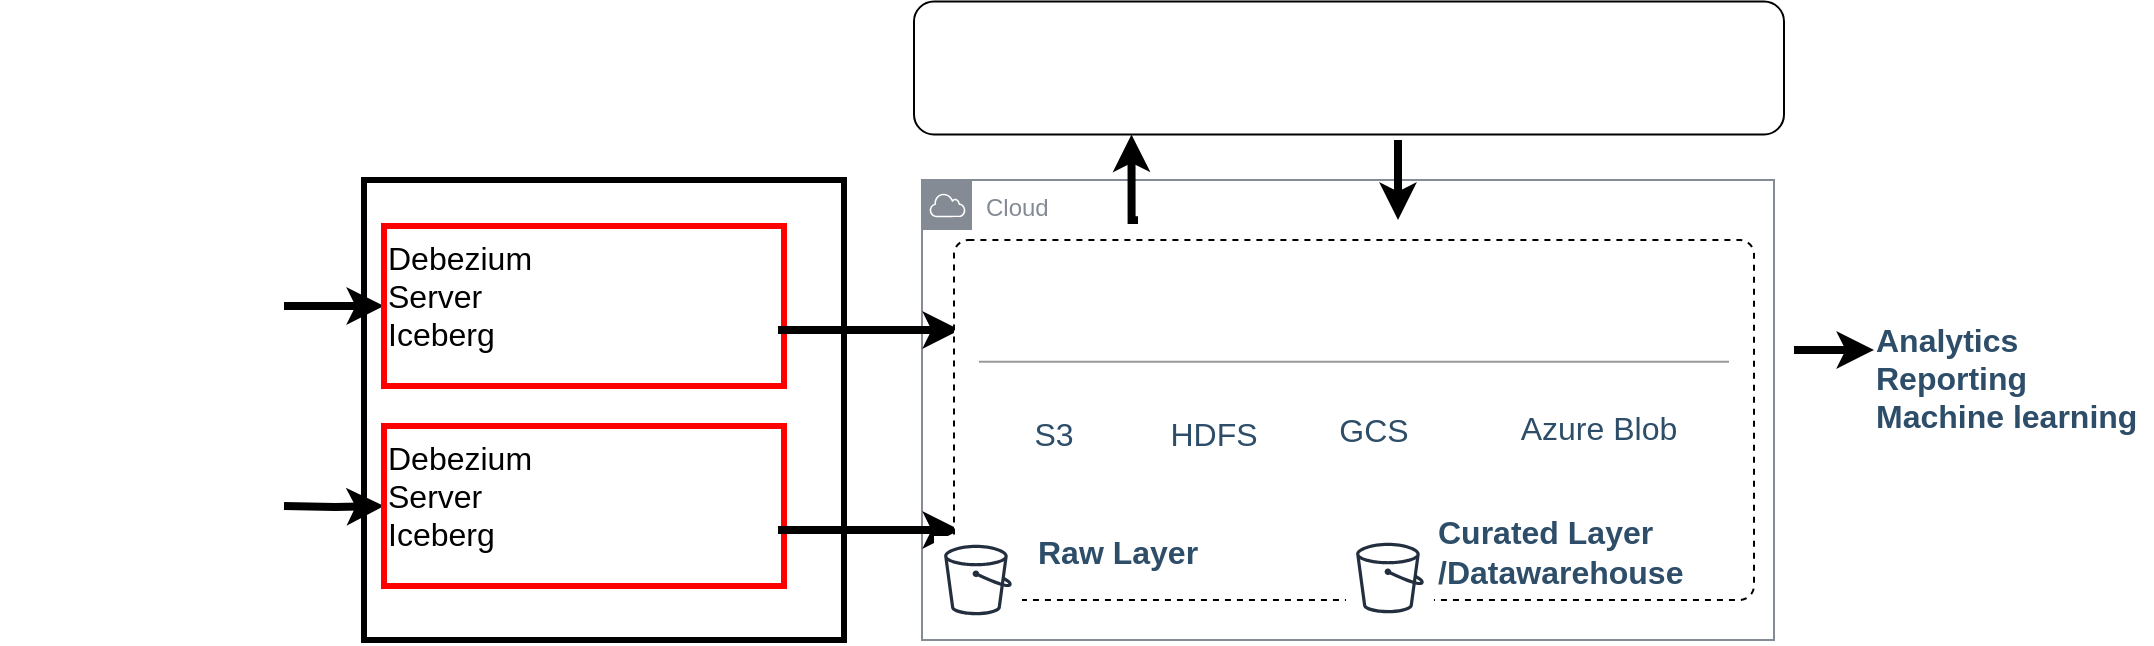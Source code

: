 <mxfile version="18.0.2" type="device"><diagram id="xYdhe3D0M3_KVzX7P65m" name="Page-1"><mxGraphModel dx="946" dy="514" grid="1" gridSize="10" guides="1" tooltips="1" connect="1" arrows="1" fold="1" page="1" pageScale="1" pageWidth="850" pageHeight="1100" math="0" shadow="0"><root><mxCell id="0"/><mxCell id="1" parent="0"/><mxCell id="F3bkGCHkbRL_uyRlsARc-30" value="Cloud" style="sketch=0;outlineConnect=0;gradientColor=none;html=1;whiteSpace=wrap;fontSize=12;fontStyle=0;shape=mxgraph.aws4.group;grIcon=mxgraph.aws4.group_aws_cloud;strokeColor=#858B94;fillColor=none;verticalAlign=top;align=left;spacingLeft=30;fontColor=#858B94;dashed=0;perimeter=rectanglePerimeter;autosize=0;" parent="1" vertex="1"><mxGeometry x="464" y="260" width="426" height="230" as="geometry"/></mxCell><mxCell id="F3bkGCHkbRL_uyRlsARc-4" value="" style="rounded=1;whiteSpace=wrap;html=1;" parent="1" vertex="1"><mxGeometry x="460" y="170.75" width="435" height="66.5" as="geometry"/></mxCell><mxCell id="xiXVycQb1-3pW6PIZ5s--1" value="" style="shape=image;html=1;verticalAlign=top;verticalLabelPosition=bottom;labelBackgroundColor=#ffffff;imageAspect=0;aspect=fixed;image=https://cdn3.iconfinder.com/data/icons/the-elegant-set/96/database.png" parent="1" vertex="1"><mxGeometry x="65" y="283" width="80" height="80" as="geometry"/></mxCell><mxCell id="xiXVycQb1-3pW6PIZ5s--3" value="" style="shape=image;html=1;verticalAlign=top;verticalLabelPosition=bottom;labelBackgroundColor=#ffffff;imageAspect=0;aspect=fixed;image=https://cdn4.iconfinder.com/data/icons/logos-3/181/MySQL-128.png" parent="1" vertex="1"><mxGeometry x="4.32" y="288.32" width="69.37" height="69.37" as="geometry"/></mxCell><mxCell id="xiXVycQb1-3pW6PIZ5s--7" value="" style="rounded=0;whiteSpace=wrap;html=1;strokeWidth=3;" parent="1" vertex="1"><mxGeometry x="185" y="260" width="240" height="230" as="geometry"/></mxCell><mxCell id="xiXVycQb1-3pW6PIZ5s--21" style="edgeStyle=orthogonalEdgeStyle;rounded=0;orthogonalLoop=1;jettySize=auto;html=1;entryX=0;entryY=0.5;entryDx=0;entryDy=0;strokeWidth=4;" parent="1" source="xiXVycQb1-3pW6PIZ5s--1" target="xiXVycQb1-3pW6PIZ5s--8" edge="1"><mxGeometry relative="1" as="geometry"/></mxCell><mxCell id="xiXVycQb1-3pW6PIZ5s--8" value="&lt;font style=&quot;font-size: 16px&quot;&gt;Debezium&lt;br&gt;Server&lt;br&gt;&lt;/font&gt;&lt;div&gt;&lt;font style=&quot;font-size: 16px&quot;&gt;Iceberg&lt;/font&gt;&lt;/div&gt;" style="rounded=0;whiteSpace=wrap;html=1;strokeWidth=3;align=left;verticalAlign=top;strokeColor=#FF0000;" parent="1" vertex="1"><mxGeometry x="195" y="283" width="200" height="80" as="geometry"/></mxCell><mxCell id="xiXVycQb1-3pW6PIZ5s--22" value="" style="edgeStyle=orthogonalEdgeStyle;rounded=0;orthogonalLoop=1;jettySize=auto;html=1;strokeWidth=4;" parent="1" edge="1"><mxGeometry relative="1" as="geometry"><mxPoint x="392" y="335" as="sourcePoint"/><mxPoint x="483" y="335" as="targetPoint"/><Array as="points"><mxPoint x="462" y="335"/><mxPoint x="462" y="335"/></Array></mxGeometry></mxCell><mxCell id="xiXVycQb1-3pW6PIZ5s--10" value="" style="shape=image;verticalLabelPosition=bottom;labelBackgroundColor=#ffffff;verticalAlign=top;aspect=fixed;imageAspect=0;image=https://design.jboss.org/debezium/logo/final/color/color_debezium_256px.png;" parent="1" vertex="1"><mxGeometry x="281" y="295.34" width="55.55" height="55.33" as="geometry"/></mxCell><mxCell id="xiXVycQb1-3pW6PIZ5s--19" value="" style="shape=image;html=1;verticalAlign=top;verticalLabelPosition=bottom;labelBackgroundColor=#ffffff;imageAspect=0;aspect=fixed;image=https://cdn3.iconfinder.com/data/icons/the-elegant-set/96/database.png" parent="1" vertex="1"><mxGeometry x="65" y="384" width="80" height="80" as="geometry"/></mxCell><mxCell id="xiXVycQb1-3pW6PIZ5s--24" value="" style="shape=image;verticalLabelPosition=bottom;labelBackgroundColor=#ffffff;verticalAlign=top;aspect=fixed;imageAspect=0;image=https://www-dremio.netlify.app/img/iceberg-logo-with-name.png;" parent="1" vertex="1"><mxGeometry x="325" y="295.34" width="58" height="57.53" as="geometry"/></mxCell><mxCell id="xiXVycQb1-3pW6PIZ5s--32" style="edgeStyle=orthogonalEdgeStyle;rounded=0;orthogonalLoop=1;jettySize=auto;html=1;strokeWidth=4;" parent="1" edge="1"><mxGeometry relative="1" as="geometry"><mxPoint x="702" y="240" as="sourcePoint"/><mxPoint x="702" y="280" as="targetPoint"/><Array as="points"><mxPoint x="702" y="260"/><mxPoint x="702" y="260"/></Array></mxGeometry></mxCell><mxCell id="xiXVycQb1-3pW6PIZ5s--37" style="edgeStyle=orthogonalEdgeStyle;rounded=0;orthogonalLoop=1;jettySize=auto;html=1;entryX=0;entryY=0.5;entryDx=0;entryDy=0;strokeWidth=4;" parent="1" target="xiXVycQb1-3pW6PIZ5s--38" edge="1"><mxGeometry relative="1" as="geometry"><mxPoint x="145" y="423" as="sourcePoint"/></mxGeometry></mxCell><mxCell id="xiXVycQb1-3pW6PIZ5s--38" value="&lt;font style=&quot;font-size: 16px&quot;&gt;Debezium&lt;br&gt;Server&lt;br&gt;Iceberg&lt;br&gt;&lt;/font&gt;" style="rounded=0;whiteSpace=wrap;html=1;strokeWidth=3;align=left;verticalAlign=top;strokeColor=#FF0000;" parent="1" vertex="1"><mxGeometry x="195" y="383" width="200" height="80" as="geometry"/></mxCell><mxCell id="xiXVycQb1-3pW6PIZ5s--39" value="" style="edgeStyle=orthogonalEdgeStyle;rounded=0;orthogonalLoop=1;jettySize=auto;html=1;strokeWidth=4;" parent="1" edge="1"><mxGeometry relative="1" as="geometry"><mxPoint x="392" y="435" as="sourcePoint"/><mxPoint x="483" y="435" as="targetPoint"/><Array as="points"><mxPoint x="462" y="435"/><mxPoint x="462" y="435"/></Array></mxGeometry></mxCell><mxCell id="xiXVycQb1-3pW6PIZ5s--40" value="" style="shape=image;verticalLabelPosition=bottom;labelBackgroundColor=#ffffff;verticalAlign=top;aspect=fixed;imageAspect=0;image=https://design.jboss.org/debezium/logo/final/color/color_debezium_256px.png;" parent="1" vertex="1"><mxGeometry x="281" y="395.34" width="55.55" height="55.33" as="geometry"/></mxCell><mxCell id="xiXVycQb1-3pW6PIZ5s--41" value="" style="shape=image;verticalLabelPosition=bottom;labelBackgroundColor=#ffffff;verticalAlign=top;aspect=fixed;imageAspect=0;image=https://www-dremio.netlify.app/img/iceberg-logo-with-name.png;" parent="1" vertex="1"><mxGeometry x="325" y="395.34" width="58" height="57.53" as="geometry"/></mxCell><mxCell id="F3bkGCHkbRL_uyRlsARc-1" value="" style="shape=image;verticalLabelPosition=bottom;labelBackgroundColor=#ffffff;verticalAlign=top;aspect=fixed;imageAspect=0;image=https://upload.wikimedia.org/wikipedia/commons/thumb/7/70/Apache_Flink_logo.svg/1200px-Apache_Flink_logo.svg.png;" parent="1" vertex="1"><mxGeometry x="464" y="179" width="101.96" height="50" as="geometry"/></mxCell><mxCell id="F3bkGCHkbRL_uyRlsARc-2" value="" style="shape=image;verticalLabelPosition=bottom;labelBackgroundColor=#ffffff;verticalAlign=top;aspect=fixed;imageAspect=0;image=https://ahana.io/wp-content/uploads/2020/05/logo-presto.png;" parent="1" vertex="1"><mxGeometry x="680" y="190" width="110" height="37.44" as="geometry"/></mxCell><mxCell id="F3bkGCHkbRL_uyRlsARc-5" value="" style="shape=image;verticalLabelPosition=bottom;labelBackgroundColor=#ffffff;verticalAlign=top;aspect=fixed;imageAspect=0;image=https://trino.io/assets/trino-og.png;" parent="1" vertex="1"><mxGeometry x="793" y="185.3" width="93.33" height="42" as="geometry"/></mxCell><mxCell id="F3bkGCHkbRL_uyRlsARc-7" style="edgeStyle=orthogonalEdgeStyle;rounded=0;orthogonalLoop=1;jettySize=auto;html=1;strokeWidth=4;entryX=0.25;entryY=1;entryDx=0;entryDy=0;exitX=0.25;exitY=0;exitDx=0;exitDy=0;" parent="1" target="F3bkGCHkbRL_uyRlsARc-4" edge="1"><mxGeometry relative="1" as="geometry"><mxPoint x="570" y="278.11" as="sourcePoint"/><mxPoint x="712" y="301" as="targetPoint"/><Array as="points"><mxPoint x="569" y="280"/></Array></mxGeometry></mxCell><mxCell id="F3bkGCHkbRL_uyRlsARc-9" value="" style="shape=image;verticalLabelPosition=bottom;labelBackgroundColor=#ffffff;verticalAlign=top;aspect=fixed;imageAspect=0;image=https://upload.wikimedia.org/wikipedia/commons/thumb/f/f3/Apache_Spark_logo.svg/512px-Apache_Spark_logo.svg.png;" parent="1" vertex="1"><mxGeometry x="570" y="181.42" width="95.76" height="49.75" as="geometry"/></mxCell><mxCell id="F3bkGCHkbRL_uyRlsARc-10" value="" style="shape=image;verticalLabelPosition=bottom;labelBackgroundColor=#ffffff;verticalAlign=top;aspect=fixed;imageAspect=0;image=https://www.crealog.com/media/seiten/news/2020/Postgre.svg;" parent="1" vertex="1"><mxGeometry x="3" y="402.16" width="76" height="50.71" as="geometry"/></mxCell><mxCell id="F3bkGCHkbRL_uyRlsARc-17" value="" style="edgeStyle=orthogonalEdgeStyle;rounded=0;orthogonalLoop=1;jettySize=auto;html=1;strokeWidth=4;" parent="1" edge="1"><mxGeometry relative="1" as="geometry"><mxPoint x="900" y="345" as="sourcePoint"/><mxPoint x="940" y="345" as="targetPoint"/><Array as="points"><mxPoint x="900" y="345"/></Array></mxGeometry></mxCell><mxCell id="F3bkGCHkbRL_uyRlsARc-18" value="&lt;div style=&quot;font-size: 16px&quot; align=&quot;left&quot;&gt;&lt;font style=&quot;font-size: 16px&quot; color=&quot;#2D4D69&quot;&gt;&lt;b&gt;Analytics&lt;br&gt;Reporting&lt;br&gt;Machine learning&lt;/b&gt;&lt;/font&gt;&lt;/div&gt;" style="text;html=1;strokeColor=none;fillColor=none;align=left;verticalAlign=middle;whiteSpace=wrap;rounded=0;" parent="1" vertex="1"><mxGeometry x="939" y="305.14" width="140" height="108.2" as="geometry"/></mxCell><mxCell id="F3bkGCHkbRL_uyRlsARc-25" value="" style="rounded=1;whiteSpace=wrap;html=1;fontSize=16;fontColor=#2D4D69;gradientColor=none;align=left;dashed=1;arcSize=4;" parent="1" vertex="1"><mxGeometry x="480" y="290" width="400" height="180" as="geometry"/></mxCell><mxCell id="F3bkGCHkbRL_uyRlsARc-15" value="" style="sketch=0;outlineConnect=0;fontColor=#232F3E;gradientColor=none;strokeColor=#232F3E;fillColor=#ffffff;dashed=0;verticalLabelPosition=bottom;verticalAlign=top;align=center;html=1;fontSize=12;fontStyle=0;aspect=fixed;shape=mxgraph.aws4.resourceIcon;resIcon=mxgraph.aws4.bucket;" parent="1" vertex="1"><mxGeometry x="470" y="438" width="44" height="44" as="geometry"/></mxCell><mxCell id="xiXVycQb1-3pW6PIZ5s--46" value="" style="shape=image;verticalLabelPosition=bottom;labelBackgroundColor=#ffffff;verticalAlign=top;aspect=fixed;imageAspect=0;image=https://iceberg.apache.org/img/Iceberg-logo.png;direction=east;" parent="1" vertex="1"><mxGeometry x="500" y="301" width="150" height="40.96" as="geometry"/></mxCell><mxCell id="F3bkGCHkbRL_uyRlsARc-19" value="&lt;div style=&quot;font-size: 16px&quot; align=&quot;left&quot;&gt;&lt;font style=&quot;font-size: 16px&quot; color=&quot;#2D4D69&quot;&gt;&lt;b&gt;Raw Layer&lt;br&gt;&lt;/b&gt;&lt;/font&gt;&lt;/div&gt;" style="text;html=1;strokeColor=none;fillColor=none;align=left;verticalAlign=middle;whiteSpace=wrap;rounded=0;" parent="1" vertex="1"><mxGeometry x="520" y="422" width="90" height="48.2" as="geometry"/></mxCell><mxCell id="F3bkGCHkbRL_uyRlsARc-20" value="&lt;div style=&quot;font-size: 16px&quot; align=&quot;left&quot;&gt;&lt;font style=&quot;font-size: 16px&quot; color=&quot;#2D4D69&quot;&gt;&lt;b&gt;Curated Layer&lt;br&gt;/Datawarehouse&lt;br&gt;&lt;/b&gt;&lt;/font&gt;&lt;/div&gt;" style="text;html=1;strokeColor=none;fillColor=none;align=left;verticalAlign=middle;whiteSpace=wrap;rounded=0;" parent="1" vertex="1"><mxGeometry x="720" y="422" width="130" height="48.2" as="geometry"/></mxCell><mxCell id="F3bkGCHkbRL_uyRlsARc-31" value="" style="sketch=0;outlineConnect=0;fontColor=#232F3E;gradientColor=none;strokeColor=#232F3E;fillColor=#ffffff;dashed=0;verticalLabelPosition=bottom;verticalAlign=top;align=center;html=1;fontSize=12;fontStyle=0;aspect=fixed;shape=mxgraph.aws4.resourceIcon;resIcon=mxgraph.aws4.bucket;" parent="1" vertex="1"><mxGeometry x="676" y="437" width="44" height="44" as="geometry"/></mxCell><mxCell id="F3bkGCHkbRL_uyRlsARc-33" value="" style="shape=image;verticalLabelPosition=bottom;labelBackgroundColor=#ffffff;verticalAlign=top;aspect=fixed;imageAspect=0;image=https://iceberg.apache.org/img/Iceberg-logo.png;direction=east;" parent="1" vertex="1"><mxGeometry x="690" y="299.86" width="150" height="40.96" as="geometry"/></mxCell><mxCell id="F3bkGCHkbRL_uyRlsARc-35" value="S3" style="text;html=1;strokeColor=none;fillColor=none;align=center;verticalAlign=middle;whiteSpace=wrap;rounded=0;dashed=1;fontSize=16;fontColor=#2D4D69;" parent="1" vertex="1"><mxGeometry x="500" y="372" width="60" height="30" as="geometry"/></mxCell><mxCell id="F3bkGCHkbRL_uyRlsARc-36" value="HDFS" style="text;html=1;strokeColor=none;fillColor=none;align=center;verticalAlign=middle;whiteSpace=wrap;rounded=0;dashed=1;fontSize=16;fontColor=#2D4D69;" parent="1" vertex="1"><mxGeometry x="580" y="372" width="60" height="30" as="geometry"/></mxCell><mxCell id="F3bkGCHkbRL_uyRlsARc-37" value="GCS" style="text;html=1;strokeColor=none;fillColor=none;align=center;verticalAlign=middle;whiteSpace=wrap;rounded=0;dashed=1;fontSize=16;fontColor=#2D4D69;" parent="1" vertex="1"><mxGeometry x="660" y="370" width="60" height="30" as="geometry"/></mxCell><mxCell id="F3bkGCHkbRL_uyRlsARc-38" value="Azure Blob" style="text;html=1;strokeColor=none;fillColor=none;align=center;verticalAlign=middle;whiteSpace=wrap;rounded=0;dashed=1;fontSize=16;fontColor=#2D4D69;" parent="1" vertex="1"><mxGeometry x="755" y="368.67" width="95" height="30" as="geometry"/></mxCell><mxCell id="F3bkGCHkbRL_uyRlsARc-39" value="" style="verticalLabelPosition=bottom;shadow=0;align=center;html=1;verticalAlign=top;strokeWidth=1;shape=mxgraph.mockup.markup.line;strokeColor=#999999;fontSize=16;fontColor=#2D4D69;gradientColor=none;" parent="1" vertex="1"><mxGeometry x="492.5" y="340.82" width="375" height="20" as="geometry"/></mxCell></root></mxGraphModel></diagram></mxfile>